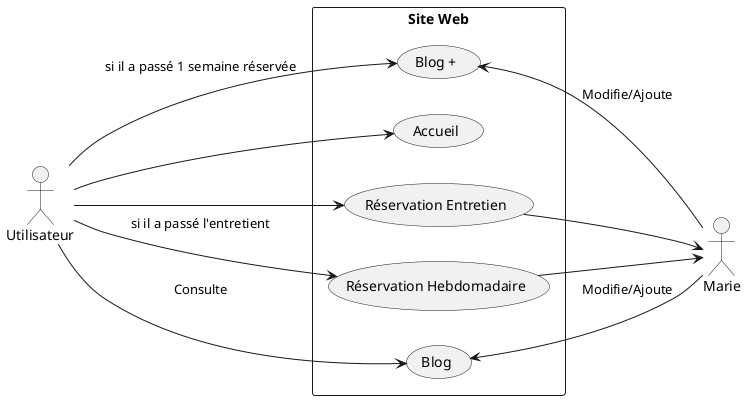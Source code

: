 @startuml
left to right direction
actor Utilisateur as U
actor Marie as M

rectangle "Site Web" {
  U --> (Accueil)
  U --> (Réservation Entretien)
  U --> (Réservation Hebdomadaire) : si il a passé l'entretient
  U --> (Blog) : "Consulte"
  U --> (Blog +) : si il a passé 1 semaine réservée
  (Réservation Entretien) --> M 
  (Réservation Hebdomadaire) --> M 
  M --> (Blog) : Modifie/Ajoute
  M -left-> (Blog +) : Modifie/Ajoute
}
@enduml